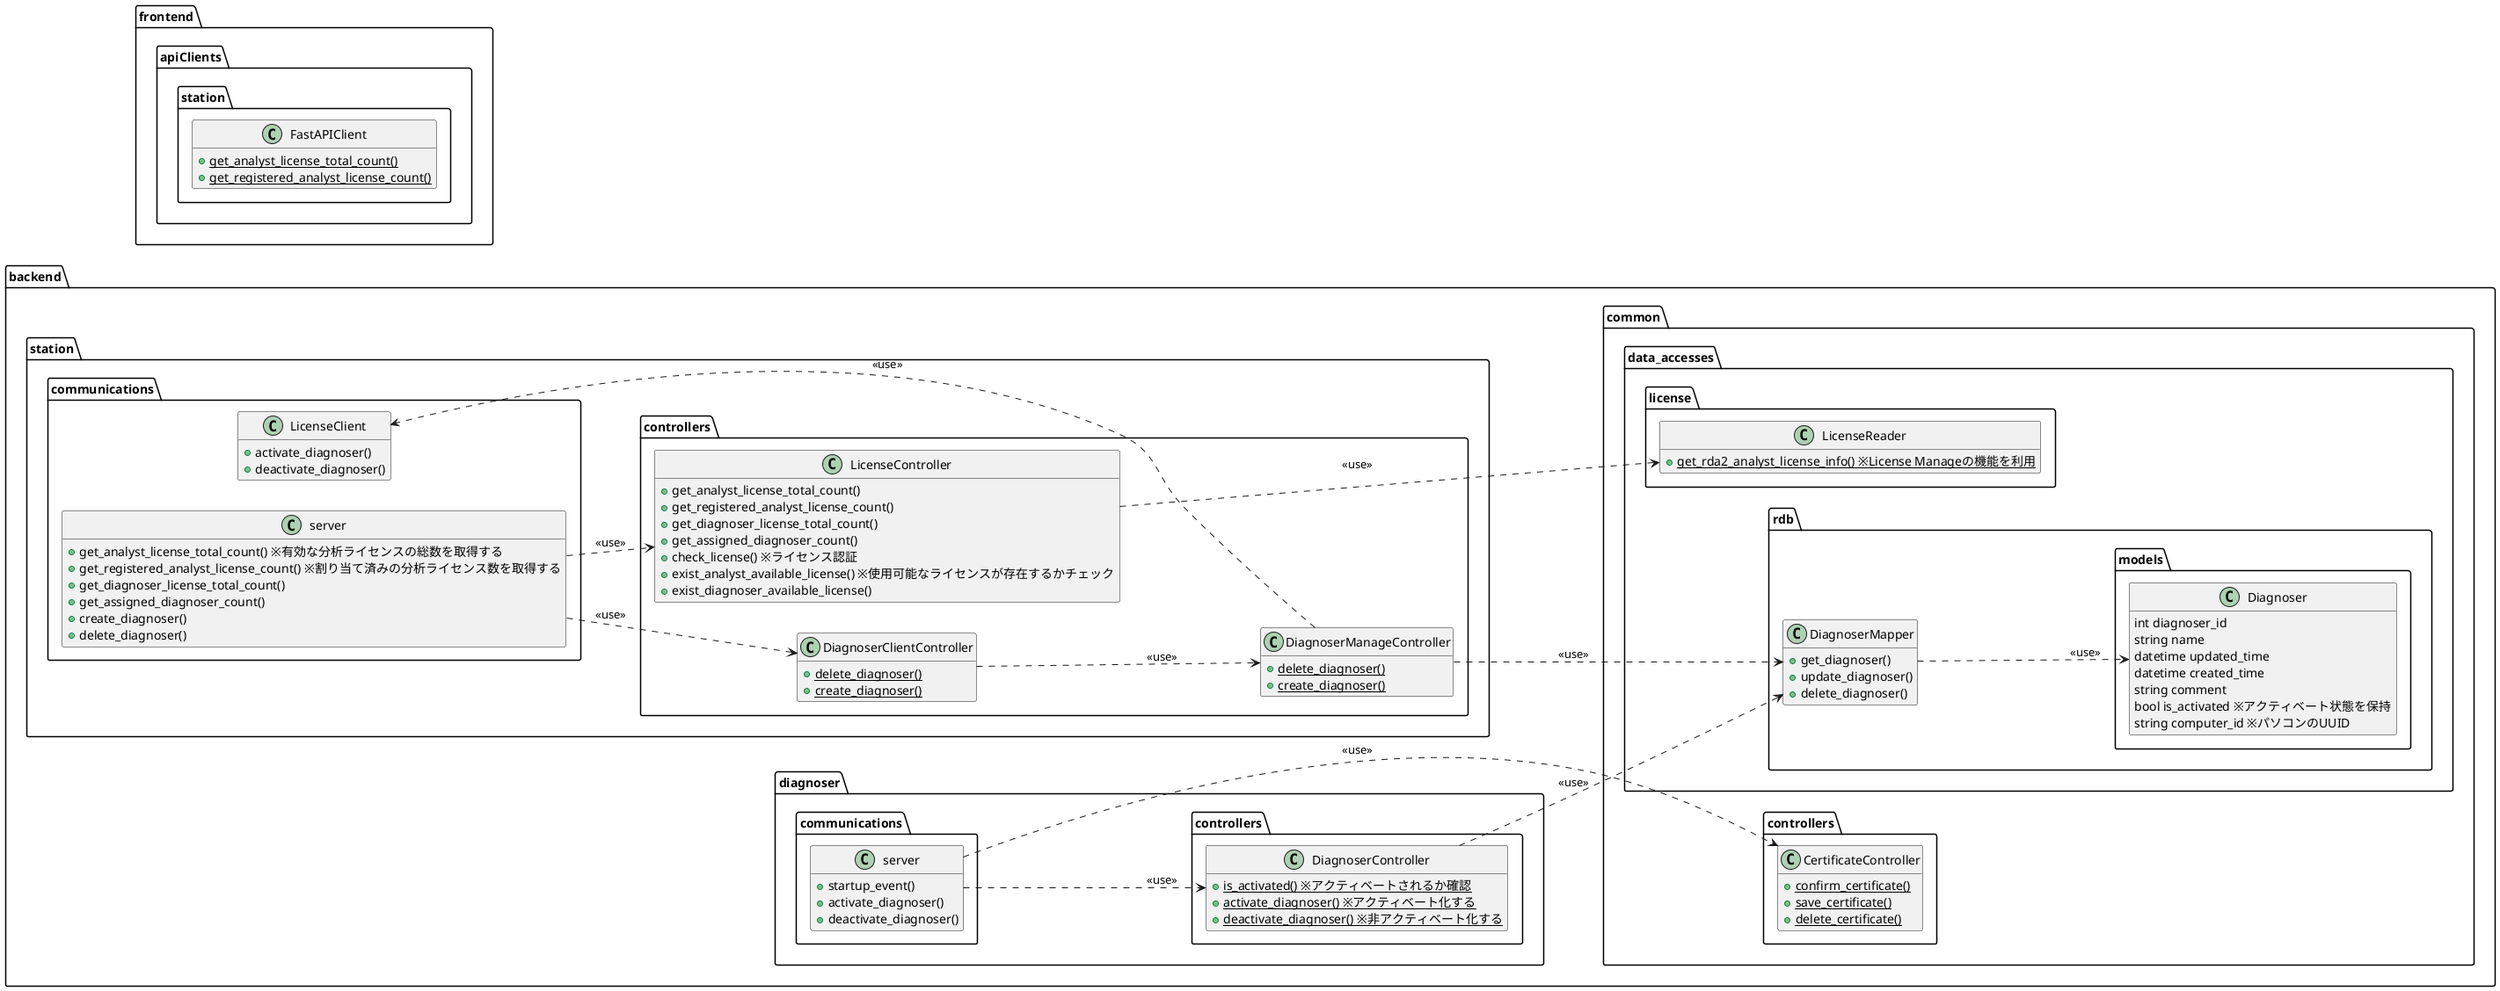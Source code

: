 

@startuml ライセンス対応



left to right direction 

hide empty members

package backend {
    package "station" as stationBE {
        package "communications" as stationCom {
            class "server" as sserver {
                + get_analyst_license_total_count() ※有効な分析ライセンスの総数を取得する
                + get_registered_analyst_license_count() ※割り当て済みの分析ライセンス数を取得する
                + get_diagnoser_license_total_count()
                + get_assigned_diagnoser_count()
                + create_diagnoser()
                + delete_diagnoser()
            }

            class LicenseClient {
                + activate_diagnoser()
                + deactivate_diagnoser()
            }
        }
        package controllers {
            class LicenseController {
                + get_analyst_license_total_count()
                + get_registered_analyst_license_count()
                + get_diagnoser_license_total_count()
                + get_assigned_diagnoser_count()
                + check_license() ※ライセンス認証
                + exist_analyst_available_license() ※使用可能なライセンスが存在するかチェック
                + exist_diagnoser_available_license()
            }
            
            class DiagnoserClientController {
                + {static} delete_diagnoser()
                + {static} create_diagnoser()
            }

            class DiagnoserManageController {
                + {static} delete_diagnoser()
                + {static} create_diagnoser()
            }
        }
    }

    package "diagnoser" as diagnoserBE {
        package "communications" as diagnoserCom {
            class "server" as dserver {
                + startup_event()
                + activate_diagnoser()
                + deactivate_diagnoser()
            }
        }

        package "controllers" as diagnoserCon {
            class DiagnoserController {
                + {static} is_activated() ※アクティベートされるか確認
                + {static} activate_diagnoser() ※アクティベート化する
                + {static} deactivate_diagnoser() ※非アクティベート化する
            }
        }

        dserver ..> DiagnoserController: <<use>>
    }

    package "common" as commonBE {
        package "controllers" as controllerCommon {
            class CertificateController {
                + {static} confirm_certificate()
                + {static} save_certificate()
                + {static} delete_certificate()
            }
        }
        package data_accesses {
            package license {
                class LicenseReader {
                    + {static} get_rda2_analyst_license_info() ※License Manageの機能を利用
                }
            }

            package rdb {
                class DiagnoserMapper {
                    + get_diagnoser()
                    + update_diagnoser()
                    + delete_diagnoser()
                }

                package models {
                    class Diagnoser {
                        int diagnoser_id
                        string name
                        datetime updated_time
                        datetime created_time
                        string comment
                        bool is_activated ※アクティベート状態を保持
                        string computer_id ※パソコンのUUID
                    }

                }
            }
            DiagnoserController ..> DiagnoserMapper: <<use>>
            DiagnoserManageController ..> DiagnoserMapper: <<use>>
            DiagnoserMapper ..> Diagnoser: <<use>>
            dserver ..> CertificateController: <<use>>
            DiagnoserManageController ..> LicenseClient: <<use>>

        }

    }

    sserver ..> LicenseController: <<use>>
    sserver ..> DiagnoserClientController: <<use>>
    DiagnoserClientController ..> DiagnoserManageController: <<use>>
    LicenseController ..> LicenseReader: <<use>>
}



package frontend {
    package apiClients {
        package "station" as statinFE {
            class FastAPIClient {
                + {static} get_analyst_license_total_count()
                + {static} get_registered_analyst_license_count()
        }
    }
}
@enduml
